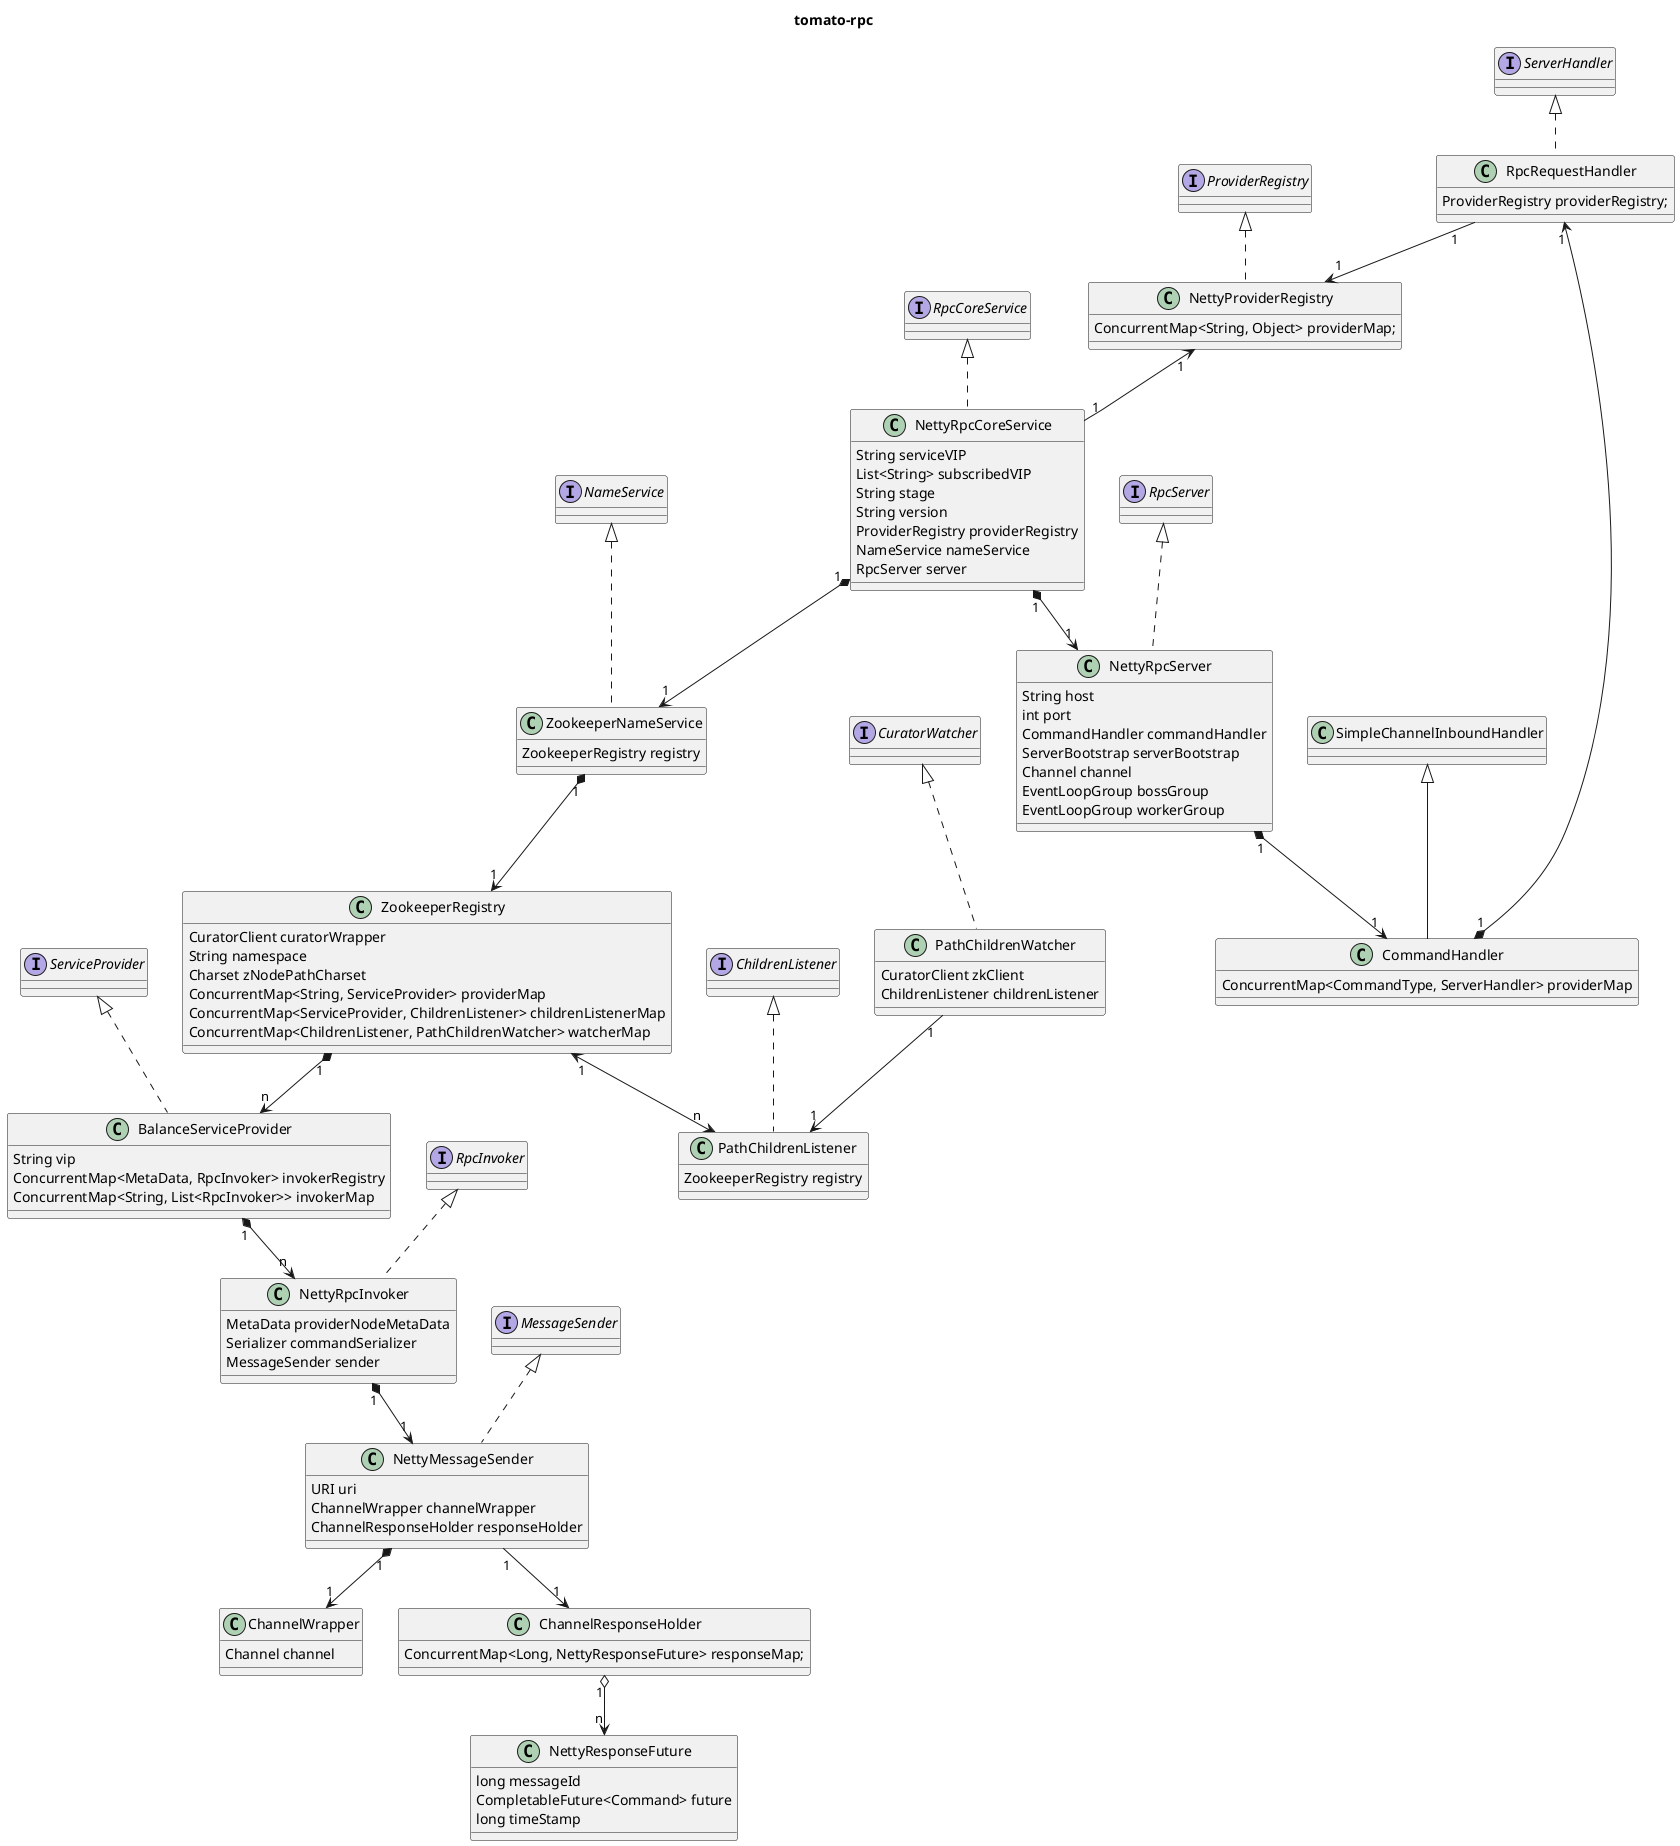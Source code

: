 @startuml

title tomato-rpc

class ZookeeperNameService implements NameService {
    ZookeeperRegistry registry
}

class ZookeeperRegistry {
    CuratorClient curatorWrapper
    String namespace
    Charset zNodePathCharset
    ConcurrentMap<String, ServiceProvider> providerMap
    ConcurrentMap<ServiceProvider, ChildrenListener> childrenListenerMap
    ConcurrentMap<ChildrenListener, PathChildrenWatcher> watcherMap
}

class NettyRpcServer implements RpcServer {
    String host
    int port
    CommandHandler commandHandler
    ServerBootstrap serverBootstrap
    Channel channel
    EventLoopGroup bossGroup
    EventLoopGroup workerGroup
}

class NettyRpcCoreService implements RpcCoreService {
    String serviceVIP
    List<String> subscribedVIP
    String stage
    String version
    ProviderRegistry providerRegistry
    NameService nameService
    RpcServer server
}

class BalanceServiceProvider implements ServiceProvider {
    String vip
    ConcurrentMap<MetaData, RpcInvoker> invokerRegistry
    ConcurrentMap<String, List<RpcInvoker>> invokerMap
}

class NettyRpcInvoker implements RpcInvoker {
    MetaData providerNodeMetaData
    Serializer commandSerializer
    MessageSender sender
}

class NettyMessageSender implements MessageSender {
    URI uri
    ChannelWrapper channelWrapper
    ChannelResponseHolder responseHolder
}

class ChannelWrapper {
    Channel channel
}

class ChannelResponseHolder {
    ConcurrentMap<Long, NettyResponseFuture> responseMap;
}

class NettyResponseFuture {
    long messageId
    CompletableFuture<Command> future
    long timeStamp
}

class PathChildrenListener implements ChildrenListener {
    ZookeeperRegistry registry
}

class PathChildrenWatcher implements CuratorWatcher {
    CuratorClient zkClient
    ChildrenListener childrenListener
}

class CommandHandler extends SimpleChannelInboundHandler {
    ConcurrentMap<CommandType, ServerHandler> providerMap
}

class RpcRequestHandler implements ServerHandler {
    ProviderRegistry providerRegistry;
}

class NettyProviderRegistry implements ProviderRegistry {
    ConcurrentMap<String, Object> providerMap;
}

NettyRpcCoreService "1" *--> "1" ZookeeperNameService
ZookeeperNameService "1"*--> "1" ZookeeperRegistry
ZookeeperRegistry "1" *--> "n" BalanceServiceProvider
ZookeeperRegistry "1" <--> "n" PathChildrenListener
PathChildrenWatcher "1" --> "1" PathChildrenListener
BalanceServiceProvider "1" *--> "n" NettyRpcInvoker
NettyRpcInvoker "1" *--> "1" NettyMessageSender
NettyMessageSender "1" *--> "1" ChannelWrapper
NettyMessageSender "1" --> "1" ChannelResponseHolder
ChannelResponseHolder "1" o--> "n" NettyResponseFuture
NettyRpcCoreService "1" *--> "1" NettyRpcServer
NettyRpcServer "1" *--> "1" CommandHandler
RpcRequestHandler "1" <--* "1" CommandHandler
RpcRequestHandler "1" --> "1" NettyProviderRegistry
NettyProviderRegistry "1" <-- "1" NettyRpcCoreService

@enduml